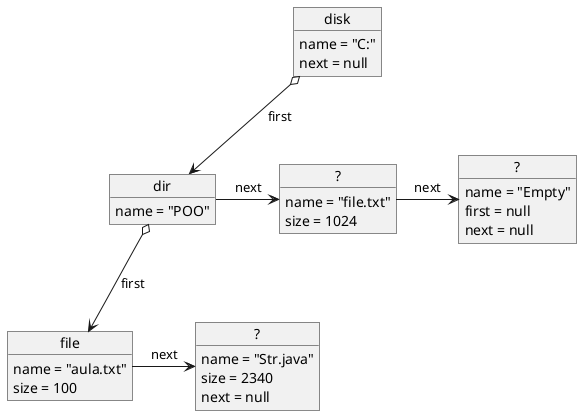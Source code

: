 @startuml
object file {
  name = "aula.txt"
  size = 100
}
object dir {
  name = "POO"
}
object disk {
  name = "C:"
  next = null
}
object "?" as f1 {
  name = "file.txt"
  size = 1024
}
object "?" as f2 {
  name = "Str.java"
  size = 2340
  next = null
}
object "?" as d1 {
  name = "Empty"
  first = null
  next = null
}
disk o-[hidden]-> f1
disk o--> dir : first
disk o-[hidden]-> d1
dir o--> file : first
dir o-[hidden]-> f2
dir -> f1 : next
f1 -> d1 : next
file -> f2 :next



@enduml
